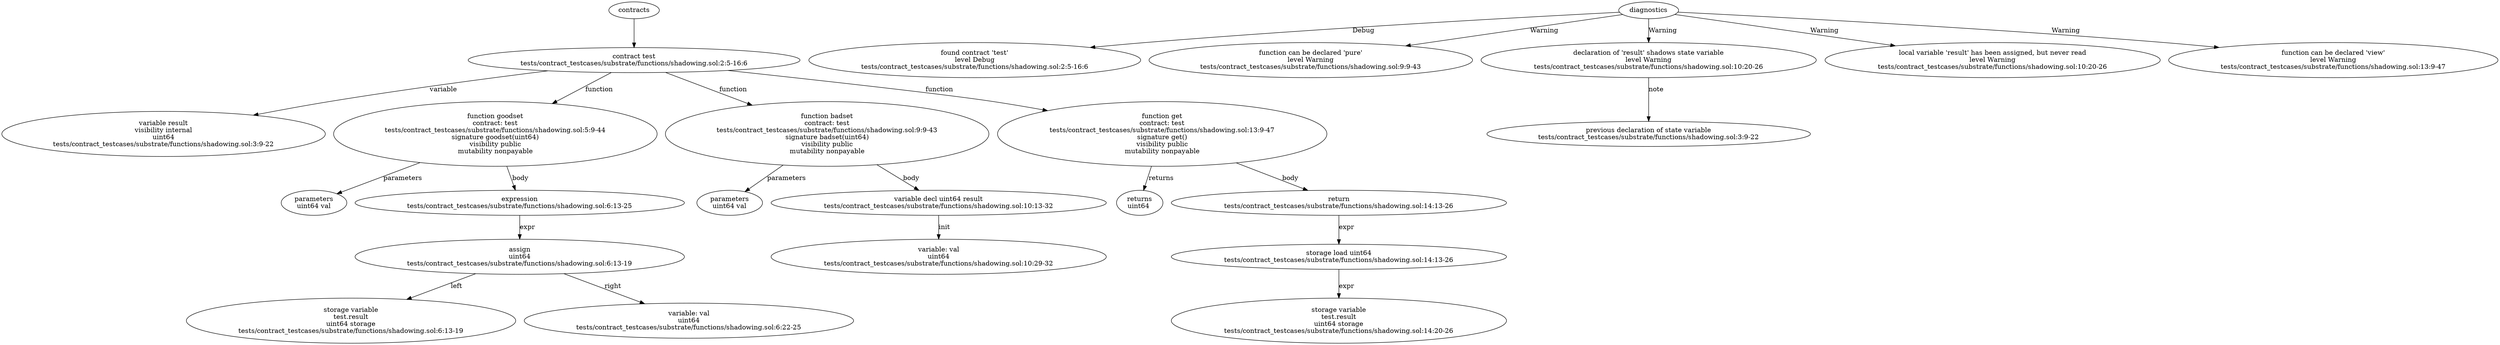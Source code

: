 strict digraph "tests/contract_testcases/substrate/functions/shadowing.sol" {
	contract [label="contract test\ntests/contract_testcases/substrate/functions/shadowing.sol:2:5-16:6"]
	var [label="variable result\nvisibility internal\nuint64\ntests/contract_testcases/substrate/functions/shadowing.sol:3:9-22"]
	goodset [label="function goodset\ncontract: test\ntests/contract_testcases/substrate/functions/shadowing.sol:5:9-44\nsignature goodset(uint64)\nvisibility public\nmutability nonpayable"]
	parameters [label="parameters\nuint64 val"]
	expr [label="expression\ntests/contract_testcases/substrate/functions/shadowing.sol:6:13-25"]
	assign [label="assign\nuint64\ntests/contract_testcases/substrate/functions/shadowing.sol:6:13-19"]
	storage_var [label="storage variable\ntest.result\nuint64 storage\ntests/contract_testcases/substrate/functions/shadowing.sol:6:13-19"]
	variable [label="variable: val\nuint64\ntests/contract_testcases/substrate/functions/shadowing.sol:6:22-25"]
	badset [label="function badset\ncontract: test\ntests/contract_testcases/substrate/functions/shadowing.sol:9:9-43\nsignature badset(uint64)\nvisibility public\nmutability nonpayable"]
	parameters_10 [label="parameters\nuint64 val"]
	var_decl [label="variable decl uint64 result\ntests/contract_testcases/substrate/functions/shadowing.sol:10:13-32"]
	variable_12 [label="variable: val\nuint64\ntests/contract_testcases/substrate/functions/shadowing.sol:10:29-32"]
	get [label="function get\ncontract: test\ntests/contract_testcases/substrate/functions/shadowing.sol:13:9-47\nsignature get()\nvisibility public\nmutability nonpayable"]
	returns [label="returns\nuint64 "]
	return [label="return\ntests/contract_testcases/substrate/functions/shadowing.sol:14:13-26"]
	storage_load [label="storage load uint64\ntests/contract_testcases/substrate/functions/shadowing.sol:14:13-26"]
	storage_var_17 [label="storage variable\ntest.result\nuint64 storage\ntests/contract_testcases/substrate/functions/shadowing.sol:14:20-26"]
	diagnostic [label="found contract 'test'\nlevel Debug\ntests/contract_testcases/substrate/functions/shadowing.sol:2:5-16:6"]
	diagnostic_20 [label="function can be declared 'pure'\nlevel Warning\ntests/contract_testcases/substrate/functions/shadowing.sol:9:9-43"]
	diagnostic_21 [label="declaration of 'result' shadows state variable\nlevel Warning\ntests/contract_testcases/substrate/functions/shadowing.sol:10:20-26"]
	note [label="previous declaration of state variable\ntests/contract_testcases/substrate/functions/shadowing.sol:3:9-22"]
	diagnostic_23 [label="local variable 'result' has been assigned, but never read\nlevel Warning\ntests/contract_testcases/substrate/functions/shadowing.sol:10:20-26"]
	diagnostic_24 [label="function can be declared 'view'\nlevel Warning\ntests/contract_testcases/substrate/functions/shadowing.sol:13:9-47"]
	contracts -> contract
	contract -> var [label="variable"]
	contract -> goodset [label="function"]
	goodset -> parameters [label="parameters"]
	goodset -> expr [label="body"]
	expr -> assign [label="expr"]
	assign -> storage_var [label="left"]
	assign -> variable [label="right"]
	contract -> badset [label="function"]
	badset -> parameters_10 [label="parameters"]
	badset -> var_decl [label="body"]
	var_decl -> variable_12 [label="init"]
	contract -> get [label="function"]
	get -> returns [label="returns"]
	get -> return [label="body"]
	return -> storage_load [label="expr"]
	storage_load -> storage_var_17 [label="expr"]
	diagnostics -> diagnostic [label="Debug"]
	diagnostics -> diagnostic_20 [label="Warning"]
	diagnostics -> diagnostic_21 [label="Warning"]
	diagnostic_21 -> note [label="note"]
	diagnostics -> diagnostic_23 [label="Warning"]
	diagnostics -> diagnostic_24 [label="Warning"]
}
